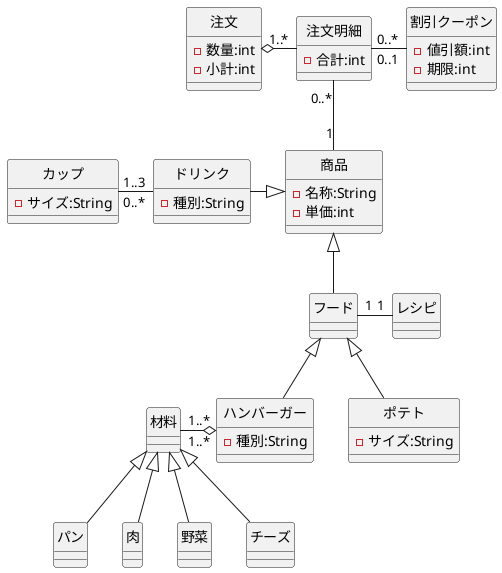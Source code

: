 @startuml 演習7-4-1_CL_ハンバーガーショップ_クラス図
class 注文明細{
    -合計:int
}
class 注文{
    -数量:int
    -小計:int
}
class 割引クーポン{
    -値引額:int
    -期限:int
}

class カップ{
    -サイズ:String
}

class ドリンク{
    -種別:String
}
class 商品{
    -名称:String
    -単価:int
}

class フード{
}
    

class ハンバーガー{
     -種別:String   
}

class 材料{
    
}
class レシピ{
   
}
class ポテト{
    -サイズ:String
}
class パン{

}
class 肉{

}
class 野菜{

}
class チーズ{
}

注文 "1.." o-ri- "*" 注文明細
注文明細 "0..*" -ri- "0..1" 割引クーポン
注文明細 "0..*" -down- "1" 商品
カップ "1..3" -ri- "0..*" ドリンク
ドリンク -ri-|> 商品
フード -up-|> 商品
フード "1" -ri- "1" レシピ
ハンバーガー -up-|> フード
ポテト -up-|> フード
材料 "1..*" -ri-o "1..*" ハンバーガー
パン -up-|> 材料
肉 -up-|> 材料
野菜 -up-|> 材料
チーズ -up-|> 材料

hide circle 
@enduml
